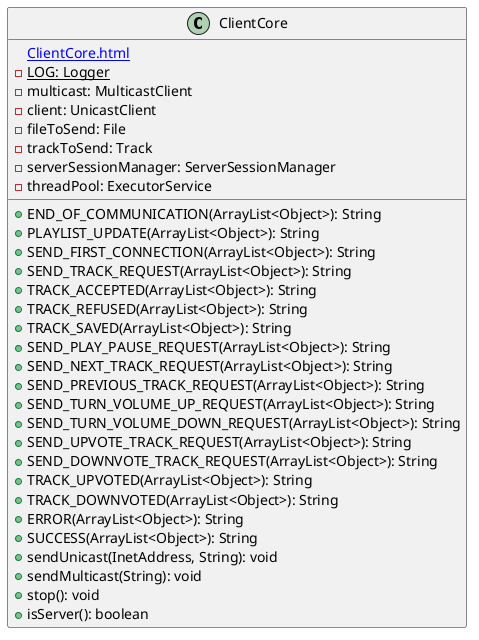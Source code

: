 @startuml

    class ClientCore {
        [[ClientCore.html]]
        {static} -LOG: Logger
        -multicast: MulticastClient
        -client: UnicastClient
        -fileToSend: File
        -trackToSend: Track
        -serverSessionManager: ServerSessionManager
        -threadPool: ExecutorService
        +END_OF_COMMUNICATION(ArrayList<Object>): String
        +PLAYLIST_UPDATE(ArrayList<Object>): String
        +SEND_FIRST_CONNECTION(ArrayList<Object>): String
        +SEND_TRACK_REQUEST(ArrayList<Object>): String
        +TRACK_ACCEPTED(ArrayList<Object>): String
        +TRACK_REFUSED(ArrayList<Object>): String
        +TRACK_SAVED(ArrayList<Object>): String
        +SEND_PLAY_PAUSE_REQUEST(ArrayList<Object>): String
        +SEND_NEXT_TRACK_REQUEST(ArrayList<Object>): String
        +SEND_PREVIOUS_TRACK_REQUEST(ArrayList<Object>): String
        +SEND_TURN_VOLUME_UP_REQUEST(ArrayList<Object>): String
        +SEND_TURN_VOLUME_DOWN_REQUEST(ArrayList<Object>): String
        +SEND_UPVOTE_TRACK_REQUEST(ArrayList<Object>): String
        +SEND_DOWNVOTE_TRACK_REQUEST(ArrayList<Object>): String
        +TRACK_UPVOTED(ArrayList<Object>): String
        +TRACK_DOWNVOTED(ArrayList<Object>): String
        +ERROR(ArrayList<Object>): String
        +SUCCESS(ArrayList<Object>): String
        +sendUnicast(InetAddress, String): void
        +sendMulticast(String): void
        +stop(): void
        +isServer(): boolean
    }

@enduml
